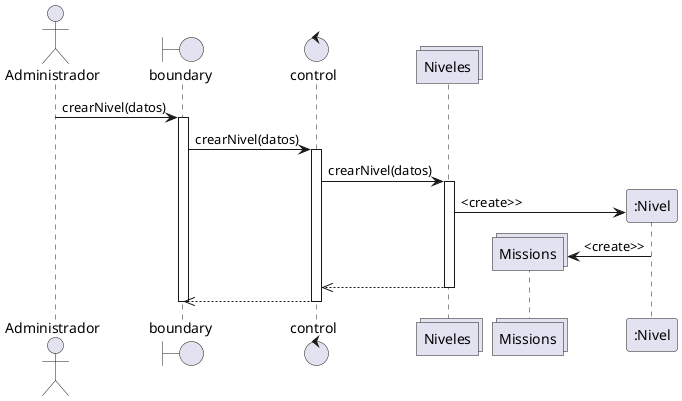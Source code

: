 @startuml crear Nivel
actor "Administrador" as Administrador
boundary boundary
control control
collections Niveles as Usuarios 
collections Missions as missions 
participant ":Nivel" as user
Administrador->boundary: crearNivel(datos)
activate boundary
boundary->control:crearNivel(datos)
activate control
control->Usuarios:crearNivel(datos)
activate Usuarios
create user
Usuarios->user: <create>>
create missions
user->missions: <create>>
control<<--Usuarios
deactivate Usuarios
boundary<<--control
deactivate control
deactivate boundary
@enduml